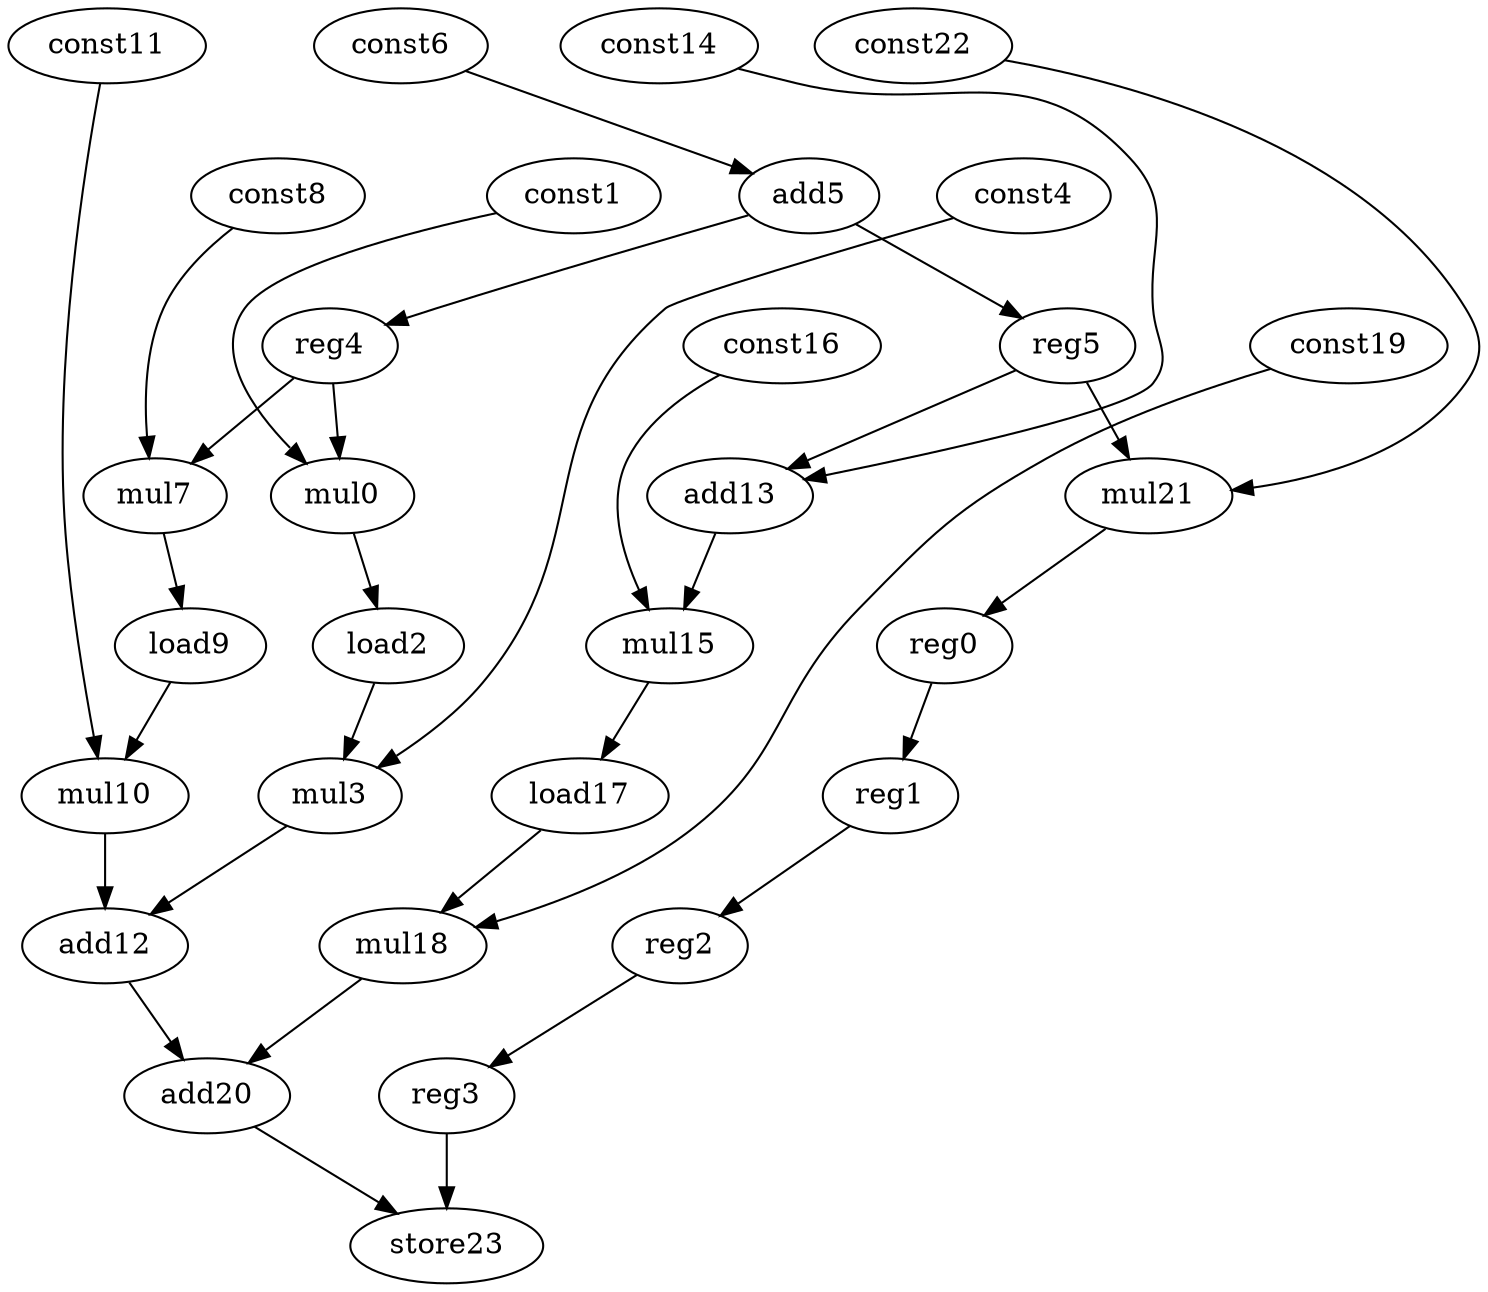 digraph G {
    mul0;
    load2;
    const1;
    mul3;
    add12;
    const4;
    add5;
    reg4;
    reg5;
    const6;
    mul7;
    load9;
    const8;
    mul10;
    const11;
    add20;
    add13;
    mul15;
    const14;
    load17;
    const16;
    mul18;
    const19;
    store23;
    mul21;
    reg0;
    const22;
    reg1;
    reg2;
    reg3;
    mul0 -> load2 [weight=0];
    load2 -> mul3 [weight=0];
    const1 -> mul0 [weight=0];
    mul3 -> add12 [weight=0];
    add12 -> add20 [weight=0];
    const4 -> mul3 [weight=0];
    add5 -> reg4 [weight=0];
    add5 -> reg5 [weight=0];
    reg4 -> mul7 [weight=0];
    reg4 -> mul0 [weight=0];
    reg5 -> add13 [weight=0];
    reg5 -> mul21 [weight=0];
    const6 -> add5 [weight=0];
    mul7 -> load9 [weight=0];
    load9 -> mul10 [weight=0];
    const8 -> mul7 [weight=0];
    mul10 -> add12 [weight=1];
    const11 -> mul10 [weight=0];
    add20 -> store23 [weight=0];
    add13 -> mul15 [weight=0];
    mul15 -> load17 [weight=0];
    const14 -> add13 [weight=0];
    load17 -> mul18 [weight=0];
    const16 -> mul15 [weight=0];
    mul18 -> add20 [weight=0];
    const19 -> mul18 [weight=0];
    mul21 -> reg0 [weight=0];
    reg0 -> reg1 [weight=0];
    const22 -> mul21 [weight=0];
    reg1 -> reg2 [weight=0];
    reg2 -> reg3 [weight=0];
    reg3 -> store23 [weight=1];
}
